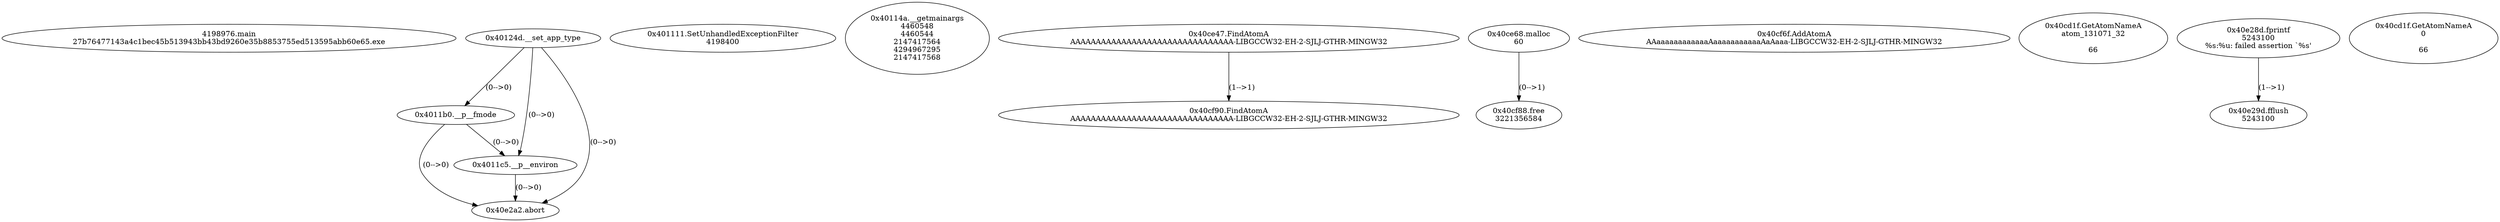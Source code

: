 // Global SCDG with merge call
digraph {
	0 [label="4198976.main
27b76477143a4c1bec45b513943bb43bd9260e35b8853755ed513595abb60e65.exe"]
	1 [label="0x40124d.__set_app_type
"]
	2 [label="0x401111.SetUnhandledExceptionFilter
4198400"]
	3 [label="0x40114a.__getmainargs
4460548
4460544
2147417564
4294967295
2147417568"]
	4 [label="0x4011b0.__p__fmode
"]
	1 -> 4 [label="(0-->0)"]
	5 [label="0x4011c5.__p__environ
"]
	1 -> 5 [label="(0-->0)"]
	4 -> 5 [label="(0-->0)"]
	6 [label="0x40ce47.FindAtomA
AAAAAAAAAAAAAAAAAAAAAAAAAAAAAAAA-LIBGCCW32-EH-2-SJLJ-GTHR-MINGW32"]
	7 [label="0x40ce68.malloc
60"]
	8 [label="0x40cf6f.AddAtomA
AAaaaaaaaaaaaaAaaaaaaaaaaaAaAaaa-LIBGCCW32-EH-2-SJLJ-GTHR-MINGW32"]
	9 [label="0x40cd1f.GetAtomNameA
atom_131071_32

66"]
	10 [label="0x40e28d.fprintf
5243100
%s:%u: failed assertion `%s'
"]
	11 [label="0x40e29d.fflush
5243100"]
	10 -> 11 [label="(1-->1)"]
	12 [label="0x40e2a2.abort
"]
	1 -> 12 [label="(0-->0)"]
	4 -> 12 [label="(0-->0)"]
	5 -> 12 [label="(0-->0)"]
	13 [label="0x40cf88.free
3221356584"]
	7 -> 13 [label="(0-->1)"]
	14 [label="0x40cf90.FindAtomA
AAAAAAAAAAAAAAAAAAAAAAAAAAAAAAAA-LIBGCCW32-EH-2-SJLJ-GTHR-MINGW32"]
	6 -> 14 [label="(1-->1)"]
	15 [label="0x40cd1f.GetAtomNameA
0

66"]
}
